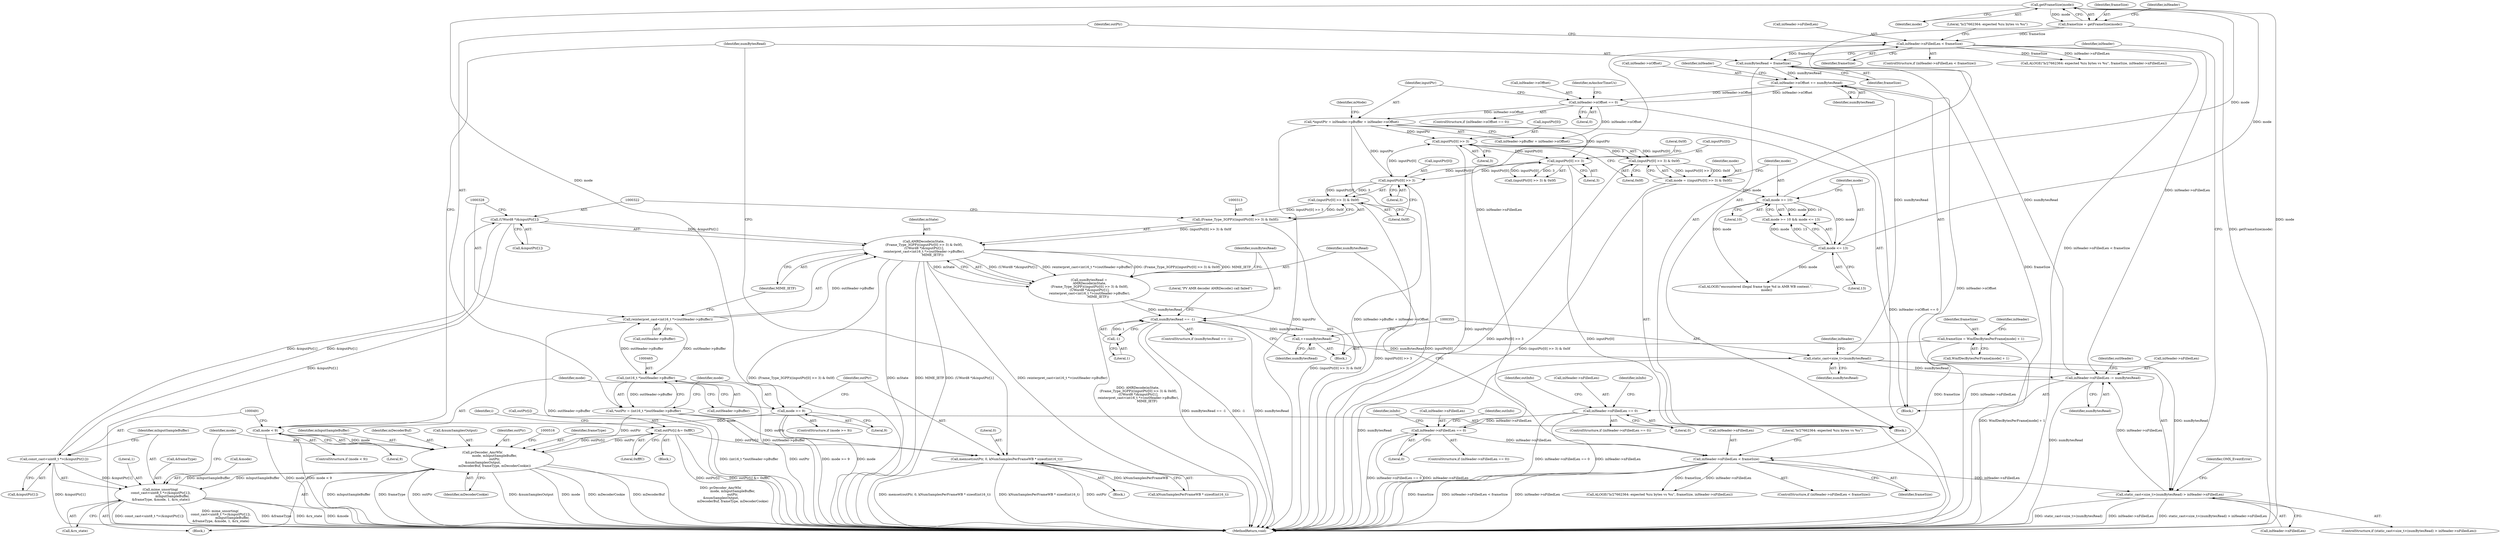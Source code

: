 digraph "1_Android_daa85dac2055b22dabbb3b4e537597e6ab73a866@array" {
"1000532" [label="(Call,outPtr[i] &= 0xfffC)"];
"1000505" [label="(Call,pvDecoder_AmrWb(\n                        mode, mInputSampleBuffer,\n                        outPtr,\n &numSamplesOutput,\n                        mDecoderBuf, frameType, mDecoderCookie))"];
"1000483" [label="(Call,mode < 9)"];
"1000470" [label="(Call,mode >= 9)"];
"1000437" [label="(Call,getFrameSize(mode))"];
"1000415" [label="(Call,mode >= 10)"];
"1000404" [label="(Call,mode = ((inputPtr[0] >> 3) & 0x0f))"];
"1000406" [label="(Call,(inputPtr[0] >> 3) & 0x0f)"];
"1000407" [label="(Call,inputPtr[0] >> 3)"];
"1000222" [label="(Call,*inputPtr = inHeader->pBuffer + inHeader->nOffset)"];
"1000207" [label="(Call,inHeader->nOffset == 0)"];
"1000540" [label="(Call,inHeader->nOffset += numBytesRead)"];
"1000354" [label="(Call,static_cast<size_t>(numBytesRead))"];
"1000350" [label="(Call,++numBytesRead)"];
"1000334" [label="(Call,numBytesRead == -1)"];
"1000308" [label="(Call,numBytesRead =\n AMRDecode(mState,\n (Frame_Type_3GPP)((inputPtr[0] >> 3) & 0x0f),\n (UWord8 *)&inputPtr[1],\n reinterpret_cast<int16_t *>(outHeader->pBuffer),\n                  MIME_IETF))"];
"1000310" [label="(Call,AMRDecode(mState,\n (Frame_Type_3GPP)((inputPtr[0] >> 3) & 0x0f),\n (UWord8 *)&inputPtr[1],\n reinterpret_cast<int16_t *>(outHeader->pBuffer),\n                  MIME_IETF))"];
"1000312" [label="(Call,(Frame_Type_3GPP)((inputPtr[0] >> 3) & 0x0f))"];
"1000314" [label="(Call,(inputPtr[0] >> 3) & 0x0f)"];
"1000315" [label="(Call,inputPtr[0] >> 3)"];
"1000272" [label="(Call,inputPtr[0] >> 3)"];
"1000321" [label="(Call,(UWord8 *)&inputPtr[1])"];
"1000490" [label="(Call,const_cast<uint8_t *>(&inputPtr[1]))"];
"1000327" [label="(Call,reinterpret_cast<int16_t *>(outHeader->pBuffer))"];
"1000464" [label="(Call,(int16_t *)outHeader->pBuffer)"];
"1000336" [label="(Call,-1)"];
"1000537" [label="(Call,numBytesRead = frameSize)"];
"1000440" [label="(Call,inHeader->nFilledLen < frameSize)"];
"1000143" [label="(Call,inHeader->nFilledLen == 0)"];
"1000592" [label="(Call,inHeader->nFilledLen == 0)"];
"1000545" [label="(Call,inHeader->nFilledLen -= numBytesRead)"];
"1000353" [label="(Call,static_cast<size_t>(numBytesRead) > inHeader->nFilledLen)"];
"1000287" [label="(Call,inHeader->nFilledLen < frameSize)"];
"1000279" [label="(Call,frameSize = WmfDecBytesPerFrame[mode] + 1)"];
"1000435" [label="(Call,frameSize = getFrameSize(mode))"];
"1000418" [label="(Call,mode <= 13)"];
"1000489" [label="(Call,mime_unsorting(\n const_cast<uint8_t *>(&inputPtr[1]),\n                        mInputSampleBuffer,\n &frameType, &mode, 1, &rx_state))"];
"1000532" [label="(Call,outPtr[i] &= 0xfffC)"];
"1000462" [label="(Call,*outPtr = (int16_t *)outHeader->pBuffer)"];
"1000474" [label="(Call,memset(outPtr, 0, kNumSamplesPerFrameWB * sizeof(int16_t)))"];
"1000404" [label="(Call,mode = ((inputPtr[0] >> 3) & 0x0f))"];
"1000484" [label="(Identifier,mode)"];
"1000334" [label="(Call,numBytesRead == -1)"];
"1000354" [label="(Call,static_cast<size_t>(numBytesRead))"];
"1000281" [label="(Call,WmfDecBytesPerFrame[mode] + 1)"];
"1000272" [label="(Call,inputPtr[0] >> 3)"];
"1000142" [label="(ControlStructure,if (inHeader->nFilledLen == 0))"];
"1000314" [label="(Call,(inputPtr[0] >> 3) & 0x0f)"];
"1000549" [label="(Identifier,numBytesRead)"];
"1000462" [label="(Call,*outPtr = (int16_t *)outHeader->pBuffer)"];
"1000472" [label="(Literal,9)"];
"1000447" [label="(Literal,\"b/27662364: expected %zu bytes vs %u\")"];
"1000497" [label="(Call,&frameType)"];
"1000422" [label="(Call,ALOGE(\"encountered illegal frame type %d in AMR WB content.\",\n                      mode))"];
"1000591" [label="(ControlStructure,if (inHeader->nFilledLen == 0))"];
"1000411" [label="(Literal,3)"];
"1000541" [label="(Call,inHeader->nOffset)"];
"1000351" [label="(Identifier,numBytesRead)"];
"1000471" [label="(Identifier,mode)"];
"1000439" [label="(ControlStructure,if (inHeader->nFilledLen < frameSize))"];
"1000280" [label="(Identifier,frameSize)"];
"1000513" [label="(Identifier,mDecoderCookie)"];
"1000546" [label="(Call,inHeader->nFilledLen)"];
"1000340" [label="(Literal,\"PV AMR decoder AMRDecode() call failed\")"];
"1000486" [label="(Block,)"];
"1000276" [label="(Literal,3)"];
"1000236" [label="(Block,)"];
"1000544" [label="(Identifier,numBytesRead)"];
"1000277" [label="(Literal,0x0f)"];
"1000615" [label="(Identifier,outInfo)"];
"1000335" [label="(Identifier,numBytesRead)"];
"1000477" [label="(Call,kNumSamplesPerFrameWB * sizeof(int16_t))"];
"1000502" [label="(Call,&rx_state)"];
"1000350" [label="(Call,++numBytesRead)"];
"1000320" [label="(Literal,0x0f)"];
"1000417" [label="(Literal,10)"];
"1000408" [label="(Call,inputPtr[0])"];
"1000405" [label="(Identifier,mode)"];
"1000312" [label="(Call,(Frame_Type_3GPP)((inputPtr[0] >> 3) & 0x0f))"];
"1000538" [label="(Identifier,numBytesRead)"];
"1000147" [label="(Literal,0)"];
"1000512" [label="(Identifier,frameType)"];
"1000469" [label="(ControlStructure,if (mode >= 9))"];
"1000415" [label="(Call,mode >= 10)"];
"1000222" [label="(Call,*inputPtr = inHeader->pBuffer + inHeader->nOffset)"];
"1000475" [label="(Identifier,outPtr)"];
"1000442" [label="(Identifier,inHeader)"];
"1000532" [label="(Call,outPtr[i] &= 0xfffC)"];
"1000470" [label="(Call,mode >= 9)"];
"1000542" [label="(Identifier,inHeader)"];
"1000473" [label="(Block,)"];
"1000207" [label="(Call,inHeader->nOffset == 0)"];
"1000489" [label="(Call,mime_unsorting(\n const_cast<uint8_t *>(&inputPtr[1]),\n                        mInputSampleBuffer,\n &frameType, &mode, 1, &rx_state))"];
"1000463" [label="(Identifier,outPtr)"];
"1000214" [label="(Identifier,mAnchorTimeUs)"];
"1000234" [label="(Identifier,mMode)"];
"1000593" [label="(Call,inHeader->nFilledLen)"];
"1000474" [label="(Call,memset(outPtr, 0, kNumSamplesPerFrameWB * sizeof(int16_t)))"];
"1000536" [label="(Literal,0xfffC)"];
"1000352" [label="(ControlStructure,if (static_cast<size_t>(numBytesRead) > inHeader->nFilledLen))"];
"1000279" [label="(Call,frameSize = WmfDecBytesPerFrame[mode] + 1)"];
"1000507" [label="(Identifier,mInputSampleBuffer)"];
"1000143" [label="(Call,inHeader->nFilledLen == 0)"];
"1000293" [label="(Call,ALOGE(\"b/27662364: expected %zu bytes vs %u\", frameSize, inHeader->nFilledLen))"];
"1000499" [label="(Call,&mode)"];
"1000501" [label="(Literal,1)"];
"1000416" [label="(Identifier,mode)"];
"1000600" [label="(Identifier,inInfo)"];
"1000483" [label="(Call,mode < 9)"];
"1000327" [label="(Call,reinterpret_cast<int16_t *>(outHeader->pBuffer))"];
"1000438" [label="(Identifier,mode)"];
"1000336" [label="(Call,-1)"];
"1000337" [label="(Literal,1)"];
"1000323" [label="(Call,&inputPtr[1])"];
"1000315" [label="(Call,inputPtr[0] >> 3)"];
"1000353" [label="(Call,static_cast<size_t>(numBytesRead) > inHeader->nFilledLen)"];
"1000537" [label="(Call,numBytesRead = frameSize)"];
"1000412" [label="(Literal,0x0f)"];
"1000545" [label="(Call,inHeader->nFilledLen -= numBytesRead)"];
"1000539" [label="(Identifier,frameSize)"];
"1000466" [label="(Call,outHeader->pBuffer)"];
"1000552" [label="(Identifier,outHeader)"];
"1000223" [label="(Identifier,inputPtr)"];
"1000630" [label="(MethodReturn,void)"];
"1000308" [label="(Call,numBytesRead =\n AMRDecode(mState,\n (Frame_Type_3GPP)((inputPtr[0] >> 3) & 0x0f),\n (UWord8 *)&inputPtr[1],\n reinterpret_cast<int16_t *>(outHeader->pBuffer),\n                  MIME_IETF))"];
"1000464" [label="(Call,(int16_t *)outHeader->pBuffer)"];
"1000151" [label="(Identifier,inInfo)"];
"1000206" [label="(ControlStructure,if (inHeader->nOffset == 0))"];
"1000311" [label="(Identifier,mState)"];
"1000356" [label="(Identifier,numBytesRead)"];
"1000357" [label="(Call,inHeader->nFilledLen)"];
"1000496" [label="(Identifier,mInputSampleBuffer)"];
"1000310" [label="(Call,AMRDecode(mState,\n (Frame_Type_3GPP)((inputPtr[0] >> 3) & 0x0f),\n (UWord8 *)&inputPtr[1],\n reinterpret_cast<int16_t *>(outHeader->pBuffer),\n                  MIME_IETF))"];
"1000511" [label="(Identifier,mDecoderBuf)"];
"1000530" [label="(Identifier,i)"];
"1000309" [label="(Identifier,numBytesRead)"];
"1000211" [label="(Literal,0)"];
"1000287" [label="(Call,inHeader->nFilledLen < frameSize)"];
"1000407" [label="(Call,inputPtr[0] >> 3)"];
"1000371" [label="(Block,)"];
"1000492" [label="(Call,&inputPtr[1])"];
"1000547" [label="(Identifier,inHeader)"];
"1000414" [label="(Call,mode >= 10 && mode <= 13)"];
"1000333" [label="(ControlStructure,if (numBytesRead == -1))"];
"1000437" [label="(Call,getFrameSize(mode))"];
"1000329" [label="(Call,outHeader->pBuffer)"];
"1000509" [label="(Call,&numSamplesOutput)"];
"1000286" [label="(ControlStructure,if (inHeader->nFilledLen < frameSize))"];
"1000289" [label="(Identifier,inHeader)"];
"1000506" [label="(Identifier,mode)"];
"1000476" [label="(Literal,0)"];
"1000490" [label="(Call,const_cast<uint8_t *>(&inputPtr[1]))"];
"1000291" [label="(Identifier,frameSize)"];
"1000533" [label="(Call,outPtr[i])"];
"1000446" [label="(Call,ALOGE(\"b/27662364: expected %zu bytes vs %u\", frameSize, inHeader->nFilledLen))"];
"1000144" [label="(Call,inHeader->nFilledLen)"];
"1000531" [label="(Block,)"];
"1000321" [label="(Call,(UWord8 *)&inputPtr[1])"];
"1000294" [label="(Literal,\"b/27662364: expected %zu bytes vs %u\")"];
"1000316" [label="(Call,inputPtr[0])"];
"1000273" [label="(Call,inputPtr[0])"];
"1000436" [label="(Identifier,frameSize)"];
"1000319" [label="(Literal,3)"];
"1000161" [label="(Identifier,outInfo)"];
"1000332" [label="(Identifier,MIME_IETF)"];
"1000508" [label="(Identifier,outPtr)"];
"1000440" [label="(Call,inHeader->nFilledLen < frameSize)"];
"1000596" [label="(Literal,0)"];
"1000406" [label="(Call,(inputPtr[0] >> 3) & 0x0f)"];
"1000485" [label="(Literal,9)"];
"1000271" [label="(Call,(inputPtr[0] >> 3) & 0x0f)"];
"1000540" [label="(Call,inHeader->nOffset += numBytesRead)"];
"1000420" [label="(Literal,13)"];
"1000419" [label="(Identifier,mode)"];
"1000482" [label="(ControlStructure,if (mode < 9))"];
"1000224" [label="(Call,inHeader->pBuffer + inHeader->nOffset)"];
"1000505" [label="(Call,pvDecoder_AmrWb(\n                        mode, mInputSampleBuffer,\n                        outPtr,\n &numSamplesOutput,\n                        mDecoderBuf, frameType, mDecoderCookie))"];
"1000444" [label="(Identifier,frameSize)"];
"1000592" [label="(Call,inHeader->nFilledLen == 0)"];
"1000130" [label="(Block,)"];
"1000288" [label="(Call,inHeader->nFilledLen)"];
"1000208" [label="(Call,inHeader->nOffset)"];
"1000435" [label="(Call,frameSize = getFrameSize(mode))"];
"1000418" [label="(Call,mode <= 13)"];
"1000362" [label="(Identifier,OMX_EventError)"];
"1000358" [label="(Identifier,inHeader)"];
"1000441" [label="(Call,inHeader->nFilledLen)"];
"1000532" -> "1000531"  [label="AST: "];
"1000532" -> "1000536"  [label="CFG: "];
"1000533" -> "1000532"  [label="AST: "];
"1000536" -> "1000532"  [label="AST: "];
"1000530" -> "1000532"  [label="CFG: "];
"1000532" -> "1000630"  [label="DDG: outPtr[i]"];
"1000532" -> "1000630"  [label="DDG: outPtr[i] &= 0xfffC"];
"1000532" -> "1000474"  [label="DDG: outPtr[i]"];
"1000532" -> "1000505"  [label="DDG: outPtr[i]"];
"1000505" -> "1000532"  [label="DDG: outPtr"];
"1000505" -> "1000486"  [label="AST: "];
"1000505" -> "1000513"  [label="CFG: "];
"1000506" -> "1000505"  [label="AST: "];
"1000507" -> "1000505"  [label="AST: "];
"1000508" -> "1000505"  [label="AST: "];
"1000509" -> "1000505"  [label="AST: "];
"1000511" -> "1000505"  [label="AST: "];
"1000512" -> "1000505"  [label="AST: "];
"1000513" -> "1000505"  [label="AST: "];
"1000516" -> "1000505"  [label="CFG: "];
"1000505" -> "1000630"  [label="DDG: &numSamplesOutput"];
"1000505" -> "1000630"  [label="DDG: mode"];
"1000505" -> "1000630"  [label="DDG: mDecoderCookie"];
"1000505" -> "1000630"  [label="DDG: mInputSampleBuffer"];
"1000505" -> "1000630"  [label="DDG: mDecoderBuf"];
"1000505" -> "1000630"  [label="DDG: pvDecoder_AmrWb(\n                        mode, mInputSampleBuffer,\n                        outPtr,\n &numSamplesOutput,\n                        mDecoderBuf, frameType, mDecoderCookie)"];
"1000505" -> "1000630"  [label="DDG: frameType"];
"1000505" -> "1000630"  [label="DDG: outPtr"];
"1000505" -> "1000489"  [label="DDG: mInputSampleBuffer"];
"1000483" -> "1000505"  [label="DDG: mode"];
"1000489" -> "1000505"  [label="DDG: mInputSampleBuffer"];
"1000462" -> "1000505"  [label="DDG: outPtr"];
"1000483" -> "1000482"  [label="AST: "];
"1000483" -> "1000485"  [label="CFG: "];
"1000484" -> "1000483"  [label="AST: "];
"1000485" -> "1000483"  [label="AST: "];
"1000491" -> "1000483"  [label="CFG: "];
"1000538" -> "1000483"  [label="CFG: "];
"1000483" -> "1000630"  [label="DDG: mode < 9"];
"1000483" -> "1000630"  [label="DDG: mode"];
"1000470" -> "1000483"  [label="DDG: mode"];
"1000470" -> "1000469"  [label="AST: "];
"1000470" -> "1000472"  [label="CFG: "];
"1000471" -> "1000470"  [label="AST: "];
"1000472" -> "1000470"  [label="AST: "];
"1000475" -> "1000470"  [label="CFG: "];
"1000484" -> "1000470"  [label="CFG: "];
"1000470" -> "1000630"  [label="DDG: mode"];
"1000470" -> "1000630"  [label="DDG: mode >= 9"];
"1000437" -> "1000470"  [label="DDG: mode"];
"1000437" -> "1000435"  [label="AST: "];
"1000437" -> "1000438"  [label="CFG: "];
"1000438" -> "1000437"  [label="AST: "];
"1000435" -> "1000437"  [label="CFG: "];
"1000437" -> "1000630"  [label="DDG: mode"];
"1000437" -> "1000435"  [label="DDG: mode"];
"1000415" -> "1000437"  [label="DDG: mode"];
"1000418" -> "1000437"  [label="DDG: mode"];
"1000415" -> "1000414"  [label="AST: "];
"1000415" -> "1000417"  [label="CFG: "];
"1000416" -> "1000415"  [label="AST: "];
"1000417" -> "1000415"  [label="AST: "];
"1000419" -> "1000415"  [label="CFG: "];
"1000414" -> "1000415"  [label="CFG: "];
"1000415" -> "1000414"  [label="DDG: mode"];
"1000415" -> "1000414"  [label="DDG: 10"];
"1000404" -> "1000415"  [label="DDG: mode"];
"1000415" -> "1000418"  [label="DDG: mode"];
"1000415" -> "1000422"  [label="DDG: mode"];
"1000404" -> "1000371"  [label="AST: "];
"1000404" -> "1000406"  [label="CFG: "];
"1000405" -> "1000404"  [label="AST: "];
"1000406" -> "1000404"  [label="AST: "];
"1000416" -> "1000404"  [label="CFG: "];
"1000404" -> "1000630"  [label="DDG: (inputPtr[0] >> 3) & 0x0f"];
"1000406" -> "1000404"  [label="DDG: inputPtr[0] >> 3"];
"1000406" -> "1000404"  [label="DDG: 0x0f"];
"1000406" -> "1000412"  [label="CFG: "];
"1000407" -> "1000406"  [label="AST: "];
"1000412" -> "1000406"  [label="AST: "];
"1000406" -> "1000630"  [label="DDG: inputPtr[0] >> 3"];
"1000407" -> "1000406"  [label="DDG: inputPtr[0]"];
"1000407" -> "1000406"  [label="DDG: 3"];
"1000407" -> "1000411"  [label="CFG: "];
"1000408" -> "1000407"  [label="AST: "];
"1000411" -> "1000407"  [label="AST: "];
"1000412" -> "1000407"  [label="CFG: "];
"1000407" -> "1000630"  [label="DDG: inputPtr[0]"];
"1000407" -> "1000272"  [label="DDG: inputPtr[0]"];
"1000222" -> "1000407"  [label="DDG: inputPtr"];
"1000315" -> "1000407"  [label="DDG: inputPtr[0]"];
"1000222" -> "1000130"  [label="AST: "];
"1000222" -> "1000224"  [label="CFG: "];
"1000223" -> "1000222"  [label="AST: "];
"1000224" -> "1000222"  [label="AST: "];
"1000234" -> "1000222"  [label="CFG: "];
"1000222" -> "1000630"  [label="DDG: inputPtr"];
"1000222" -> "1000630"  [label="DDG: inHeader->pBuffer + inHeader->nOffset"];
"1000207" -> "1000222"  [label="DDG: inHeader->nOffset"];
"1000222" -> "1000272"  [label="DDG: inputPtr"];
"1000222" -> "1000315"  [label="DDG: inputPtr"];
"1000207" -> "1000206"  [label="AST: "];
"1000207" -> "1000211"  [label="CFG: "];
"1000208" -> "1000207"  [label="AST: "];
"1000211" -> "1000207"  [label="AST: "];
"1000214" -> "1000207"  [label="CFG: "];
"1000223" -> "1000207"  [label="CFG: "];
"1000207" -> "1000630"  [label="DDG: inHeader->nOffset == 0"];
"1000540" -> "1000207"  [label="DDG: inHeader->nOffset"];
"1000207" -> "1000224"  [label="DDG: inHeader->nOffset"];
"1000207" -> "1000540"  [label="DDG: inHeader->nOffset"];
"1000540" -> "1000130"  [label="AST: "];
"1000540" -> "1000544"  [label="CFG: "];
"1000541" -> "1000540"  [label="AST: "];
"1000544" -> "1000540"  [label="AST: "];
"1000547" -> "1000540"  [label="CFG: "];
"1000540" -> "1000630"  [label="DDG: inHeader->nOffset"];
"1000354" -> "1000540"  [label="DDG: numBytesRead"];
"1000537" -> "1000540"  [label="DDG: numBytesRead"];
"1000354" -> "1000353"  [label="AST: "];
"1000354" -> "1000356"  [label="CFG: "];
"1000355" -> "1000354"  [label="AST: "];
"1000356" -> "1000354"  [label="AST: "];
"1000358" -> "1000354"  [label="CFG: "];
"1000354" -> "1000630"  [label="DDG: numBytesRead"];
"1000354" -> "1000353"  [label="DDG: numBytesRead"];
"1000350" -> "1000354"  [label="DDG: numBytesRead"];
"1000354" -> "1000545"  [label="DDG: numBytesRead"];
"1000350" -> "1000236"  [label="AST: "];
"1000350" -> "1000351"  [label="CFG: "];
"1000351" -> "1000350"  [label="AST: "];
"1000355" -> "1000350"  [label="CFG: "];
"1000334" -> "1000350"  [label="DDG: numBytesRead"];
"1000334" -> "1000333"  [label="AST: "];
"1000334" -> "1000336"  [label="CFG: "];
"1000335" -> "1000334"  [label="AST: "];
"1000336" -> "1000334"  [label="AST: "];
"1000340" -> "1000334"  [label="CFG: "];
"1000351" -> "1000334"  [label="CFG: "];
"1000334" -> "1000630"  [label="DDG: numBytesRead == -1"];
"1000334" -> "1000630"  [label="DDG: -1"];
"1000334" -> "1000630"  [label="DDG: numBytesRead"];
"1000308" -> "1000334"  [label="DDG: numBytesRead"];
"1000336" -> "1000334"  [label="DDG: 1"];
"1000308" -> "1000236"  [label="AST: "];
"1000308" -> "1000310"  [label="CFG: "];
"1000309" -> "1000308"  [label="AST: "];
"1000310" -> "1000308"  [label="AST: "];
"1000335" -> "1000308"  [label="CFG: "];
"1000308" -> "1000630"  [label="DDG: AMRDecode(mState,\n (Frame_Type_3GPP)((inputPtr[0] >> 3) & 0x0f),\n (UWord8 *)&inputPtr[1],\n reinterpret_cast<int16_t *>(outHeader->pBuffer),\n                  MIME_IETF)"];
"1000310" -> "1000308"  [label="DDG: (UWord8 *)&inputPtr[1]"];
"1000310" -> "1000308"  [label="DDG: reinterpret_cast<int16_t *>(outHeader->pBuffer)"];
"1000310" -> "1000308"  [label="DDG: (Frame_Type_3GPP)((inputPtr[0] >> 3) & 0x0f)"];
"1000310" -> "1000308"  [label="DDG: MIME_IETF"];
"1000310" -> "1000308"  [label="DDG: mState"];
"1000310" -> "1000332"  [label="CFG: "];
"1000311" -> "1000310"  [label="AST: "];
"1000312" -> "1000310"  [label="AST: "];
"1000321" -> "1000310"  [label="AST: "];
"1000327" -> "1000310"  [label="AST: "];
"1000332" -> "1000310"  [label="AST: "];
"1000310" -> "1000630"  [label="DDG: (Frame_Type_3GPP)((inputPtr[0] >> 3) & 0x0f)"];
"1000310" -> "1000630"  [label="DDG: mState"];
"1000310" -> "1000630"  [label="DDG: MIME_IETF"];
"1000310" -> "1000630"  [label="DDG: (UWord8 *)&inputPtr[1]"];
"1000310" -> "1000630"  [label="DDG: reinterpret_cast<int16_t *>(outHeader->pBuffer)"];
"1000312" -> "1000310"  [label="DDG: (inputPtr[0] >> 3) & 0x0f"];
"1000321" -> "1000310"  [label="DDG: &inputPtr[1]"];
"1000327" -> "1000310"  [label="DDG: outHeader->pBuffer"];
"1000312" -> "1000314"  [label="CFG: "];
"1000313" -> "1000312"  [label="AST: "];
"1000314" -> "1000312"  [label="AST: "];
"1000322" -> "1000312"  [label="CFG: "];
"1000312" -> "1000630"  [label="DDG: (inputPtr[0] >> 3) & 0x0f"];
"1000314" -> "1000312"  [label="DDG: inputPtr[0] >> 3"];
"1000314" -> "1000312"  [label="DDG: 0x0f"];
"1000314" -> "1000320"  [label="CFG: "];
"1000315" -> "1000314"  [label="AST: "];
"1000320" -> "1000314"  [label="AST: "];
"1000314" -> "1000630"  [label="DDG: inputPtr[0] >> 3"];
"1000315" -> "1000314"  [label="DDG: inputPtr[0]"];
"1000315" -> "1000314"  [label="DDG: 3"];
"1000315" -> "1000319"  [label="CFG: "];
"1000316" -> "1000315"  [label="AST: "];
"1000319" -> "1000315"  [label="AST: "];
"1000320" -> "1000315"  [label="CFG: "];
"1000315" -> "1000630"  [label="DDG: inputPtr[0]"];
"1000315" -> "1000272"  [label="DDG: inputPtr[0]"];
"1000272" -> "1000315"  [label="DDG: inputPtr[0]"];
"1000272" -> "1000271"  [label="AST: "];
"1000272" -> "1000276"  [label="CFG: "];
"1000273" -> "1000272"  [label="AST: "];
"1000276" -> "1000272"  [label="AST: "];
"1000277" -> "1000272"  [label="CFG: "];
"1000272" -> "1000630"  [label="DDG: inputPtr[0]"];
"1000272" -> "1000271"  [label="DDG: inputPtr[0]"];
"1000272" -> "1000271"  [label="DDG: 3"];
"1000321" -> "1000323"  [label="CFG: "];
"1000322" -> "1000321"  [label="AST: "];
"1000323" -> "1000321"  [label="AST: "];
"1000328" -> "1000321"  [label="CFG: "];
"1000321" -> "1000630"  [label="DDG: &inputPtr[1]"];
"1000490" -> "1000321"  [label="DDG: &inputPtr[1]"];
"1000321" -> "1000490"  [label="DDG: &inputPtr[1]"];
"1000490" -> "1000489"  [label="AST: "];
"1000490" -> "1000492"  [label="CFG: "];
"1000491" -> "1000490"  [label="AST: "];
"1000492" -> "1000490"  [label="AST: "];
"1000496" -> "1000490"  [label="CFG: "];
"1000490" -> "1000630"  [label="DDG: &inputPtr[1]"];
"1000490" -> "1000489"  [label="DDG: &inputPtr[1]"];
"1000327" -> "1000329"  [label="CFG: "];
"1000328" -> "1000327"  [label="AST: "];
"1000329" -> "1000327"  [label="AST: "];
"1000332" -> "1000327"  [label="CFG: "];
"1000327" -> "1000630"  [label="DDG: outHeader->pBuffer"];
"1000464" -> "1000327"  [label="DDG: outHeader->pBuffer"];
"1000327" -> "1000464"  [label="DDG: outHeader->pBuffer"];
"1000464" -> "1000462"  [label="AST: "];
"1000464" -> "1000466"  [label="CFG: "];
"1000465" -> "1000464"  [label="AST: "];
"1000466" -> "1000464"  [label="AST: "];
"1000462" -> "1000464"  [label="CFG: "];
"1000464" -> "1000630"  [label="DDG: outHeader->pBuffer"];
"1000464" -> "1000462"  [label="DDG: outHeader->pBuffer"];
"1000336" -> "1000337"  [label="CFG: "];
"1000337" -> "1000336"  [label="AST: "];
"1000537" -> "1000371"  [label="AST: "];
"1000537" -> "1000539"  [label="CFG: "];
"1000538" -> "1000537"  [label="AST: "];
"1000539" -> "1000537"  [label="AST: "];
"1000542" -> "1000537"  [label="CFG: "];
"1000537" -> "1000630"  [label="DDG: frameSize"];
"1000440" -> "1000537"  [label="DDG: frameSize"];
"1000537" -> "1000545"  [label="DDG: numBytesRead"];
"1000440" -> "1000439"  [label="AST: "];
"1000440" -> "1000444"  [label="CFG: "];
"1000441" -> "1000440"  [label="AST: "];
"1000444" -> "1000440"  [label="AST: "];
"1000447" -> "1000440"  [label="CFG: "];
"1000463" -> "1000440"  [label="CFG: "];
"1000440" -> "1000630"  [label="DDG: inHeader->nFilledLen < frameSize"];
"1000143" -> "1000440"  [label="DDG: inHeader->nFilledLen"];
"1000435" -> "1000440"  [label="DDG: frameSize"];
"1000440" -> "1000446"  [label="DDG: frameSize"];
"1000440" -> "1000446"  [label="DDG: inHeader->nFilledLen"];
"1000440" -> "1000545"  [label="DDG: inHeader->nFilledLen"];
"1000143" -> "1000142"  [label="AST: "];
"1000143" -> "1000147"  [label="CFG: "];
"1000144" -> "1000143"  [label="AST: "];
"1000147" -> "1000143"  [label="AST: "];
"1000151" -> "1000143"  [label="CFG: "];
"1000161" -> "1000143"  [label="CFG: "];
"1000143" -> "1000630"  [label="DDG: inHeader->nFilledLen"];
"1000143" -> "1000630"  [label="DDG: inHeader->nFilledLen == 0"];
"1000592" -> "1000143"  [label="DDG: inHeader->nFilledLen"];
"1000143" -> "1000287"  [label="DDG: inHeader->nFilledLen"];
"1000592" -> "1000591"  [label="AST: "];
"1000592" -> "1000596"  [label="CFG: "];
"1000593" -> "1000592"  [label="AST: "];
"1000596" -> "1000592"  [label="AST: "];
"1000600" -> "1000592"  [label="CFG: "];
"1000615" -> "1000592"  [label="CFG: "];
"1000592" -> "1000630"  [label="DDG: inHeader->nFilledLen == 0"];
"1000592" -> "1000630"  [label="DDG: inHeader->nFilledLen"];
"1000545" -> "1000592"  [label="DDG: inHeader->nFilledLen"];
"1000545" -> "1000130"  [label="AST: "];
"1000545" -> "1000549"  [label="CFG: "];
"1000546" -> "1000545"  [label="AST: "];
"1000549" -> "1000545"  [label="AST: "];
"1000552" -> "1000545"  [label="CFG: "];
"1000545" -> "1000630"  [label="DDG: numBytesRead"];
"1000353" -> "1000545"  [label="DDG: inHeader->nFilledLen"];
"1000353" -> "1000352"  [label="AST: "];
"1000353" -> "1000357"  [label="CFG: "];
"1000357" -> "1000353"  [label="AST: "];
"1000362" -> "1000353"  [label="CFG: "];
"1000542" -> "1000353"  [label="CFG: "];
"1000353" -> "1000630"  [label="DDG: inHeader->nFilledLen"];
"1000353" -> "1000630"  [label="DDG: static_cast<size_t>(numBytesRead) > inHeader->nFilledLen"];
"1000353" -> "1000630"  [label="DDG: static_cast<size_t>(numBytesRead)"];
"1000287" -> "1000353"  [label="DDG: inHeader->nFilledLen"];
"1000287" -> "1000286"  [label="AST: "];
"1000287" -> "1000291"  [label="CFG: "];
"1000288" -> "1000287"  [label="AST: "];
"1000291" -> "1000287"  [label="AST: "];
"1000294" -> "1000287"  [label="CFG: "];
"1000309" -> "1000287"  [label="CFG: "];
"1000287" -> "1000630"  [label="DDG: frameSize"];
"1000287" -> "1000630"  [label="DDG: inHeader->nFilledLen < frameSize"];
"1000287" -> "1000630"  [label="DDG: inHeader->nFilledLen"];
"1000279" -> "1000287"  [label="DDG: frameSize"];
"1000287" -> "1000293"  [label="DDG: frameSize"];
"1000287" -> "1000293"  [label="DDG: inHeader->nFilledLen"];
"1000279" -> "1000236"  [label="AST: "];
"1000279" -> "1000281"  [label="CFG: "];
"1000280" -> "1000279"  [label="AST: "];
"1000281" -> "1000279"  [label="AST: "];
"1000289" -> "1000279"  [label="CFG: "];
"1000279" -> "1000630"  [label="DDG: WmfDecBytesPerFrame[mode] + 1"];
"1000435" -> "1000371"  [label="AST: "];
"1000436" -> "1000435"  [label="AST: "];
"1000442" -> "1000435"  [label="CFG: "];
"1000435" -> "1000630"  [label="DDG: getFrameSize(mode)"];
"1000418" -> "1000414"  [label="AST: "];
"1000418" -> "1000420"  [label="CFG: "];
"1000419" -> "1000418"  [label="AST: "];
"1000420" -> "1000418"  [label="AST: "];
"1000414" -> "1000418"  [label="CFG: "];
"1000418" -> "1000414"  [label="DDG: mode"];
"1000418" -> "1000414"  [label="DDG: 13"];
"1000418" -> "1000422"  [label="DDG: mode"];
"1000489" -> "1000486"  [label="AST: "];
"1000489" -> "1000502"  [label="CFG: "];
"1000496" -> "1000489"  [label="AST: "];
"1000497" -> "1000489"  [label="AST: "];
"1000499" -> "1000489"  [label="AST: "];
"1000501" -> "1000489"  [label="AST: "];
"1000502" -> "1000489"  [label="AST: "];
"1000506" -> "1000489"  [label="CFG: "];
"1000489" -> "1000630"  [label="DDG: mime_unsorting(\n const_cast<uint8_t *>(&inputPtr[1]),\n                        mInputSampleBuffer,\n &frameType, &mode, 1, &rx_state)"];
"1000489" -> "1000630"  [label="DDG: &frameType"];
"1000489" -> "1000630"  [label="DDG: &rx_state"];
"1000489" -> "1000630"  [label="DDG: &mode"];
"1000489" -> "1000630"  [label="DDG: const_cast<uint8_t *>(&inputPtr[1])"];
"1000462" -> "1000371"  [label="AST: "];
"1000463" -> "1000462"  [label="AST: "];
"1000471" -> "1000462"  [label="CFG: "];
"1000462" -> "1000630"  [label="DDG: outPtr"];
"1000462" -> "1000630"  [label="DDG: (int16_t *)outHeader->pBuffer"];
"1000462" -> "1000474"  [label="DDG: outPtr"];
"1000474" -> "1000473"  [label="AST: "];
"1000474" -> "1000477"  [label="CFG: "];
"1000475" -> "1000474"  [label="AST: "];
"1000476" -> "1000474"  [label="AST: "];
"1000477" -> "1000474"  [label="AST: "];
"1000538" -> "1000474"  [label="CFG: "];
"1000474" -> "1000630"  [label="DDG: memset(outPtr, 0, kNumSamplesPerFrameWB * sizeof(int16_t))"];
"1000474" -> "1000630"  [label="DDG: kNumSamplesPerFrameWB * sizeof(int16_t)"];
"1000474" -> "1000630"  [label="DDG: outPtr"];
"1000477" -> "1000474"  [label="DDG: kNumSamplesPerFrameWB"];
}
